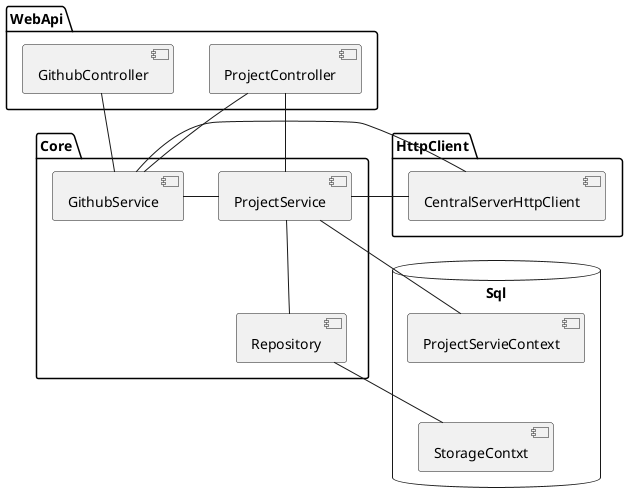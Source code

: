 @startuml

package "WebApi" {
  [ProjectController]
  [GithubController]
}

package "Core" {
  [ProjectService]
  [GithubService]
  [Repository]
}

package "HttpClient" {
  [CentralServerHttpClient]
}


database "Sql" {
    [ProjectServieContext]
    [StorageContxt]
}

[ProjectController] -d- [ProjectService]
[ProjectController] -d- [GithubService]
[ProjectService] -d- [ProjectServieContext]
[ProjectService] - [GithubService]
[ProjectService] -d- [Repository]
[Repository] - [StorageContxt]
[ProjectServieContext] -[hidden]- [StorageContxt]
[CentralServerHttpClient] -l- [ProjectService]
[CentralServerHttpClient] -l- [GithubService]
[GithubController] -d- [GithubService]


@enduml